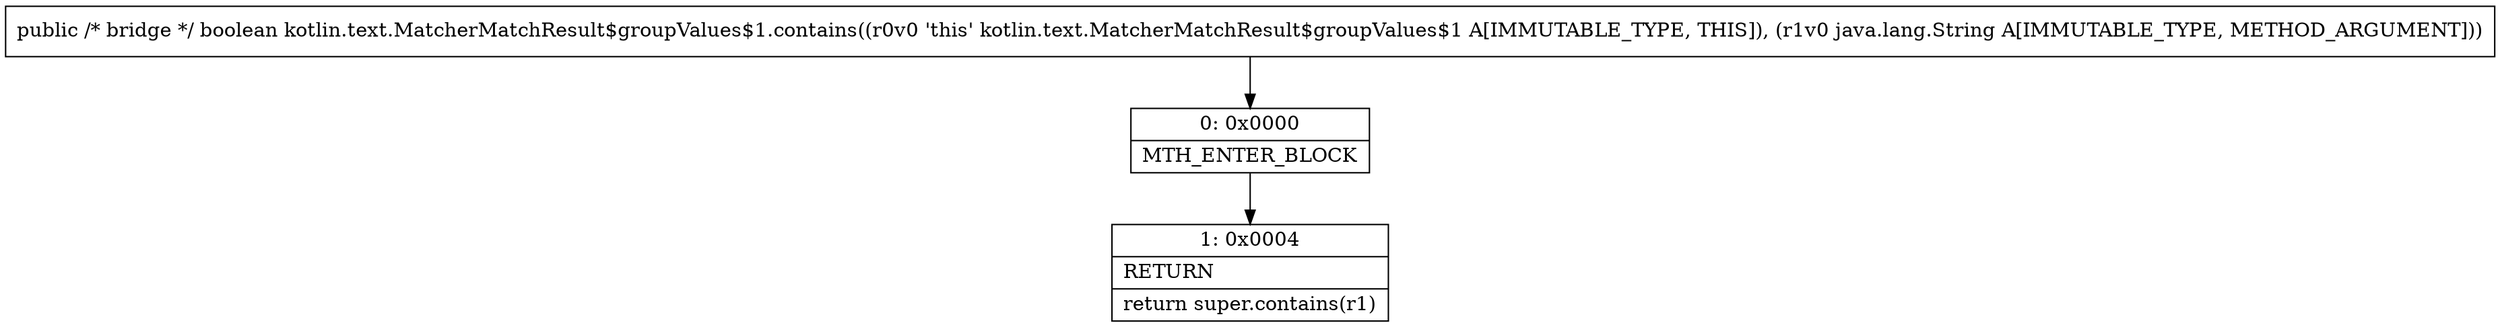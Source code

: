 digraph "CFG forkotlin.text.MatcherMatchResult$groupValues$1.contains(Ljava\/lang\/String;)Z" {
Node_0 [shape=record,label="{0\:\ 0x0000|MTH_ENTER_BLOCK\l}"];
Node_1 [shape=record,label="{1\:\ 0x0004|RETURN\l|return super.contains(r1)\l}"];
MethodNode[shape=record,label="{public \/* bridge *\/ boolean kotlin.text.MatcherMatchResult$groupValues$1.contains((r0v0 'this' kotlin.text.MatcherMatchResult$groupValues$1 A[IMMUTABLE_TYPE, THIS]), (r1v0 java.lang.String A[IMMUTABLE_TYPE, METHOD_ARGUMENT])) }"];
MethodNode -> Node_0;
Node_0 -> Node_1;
}

